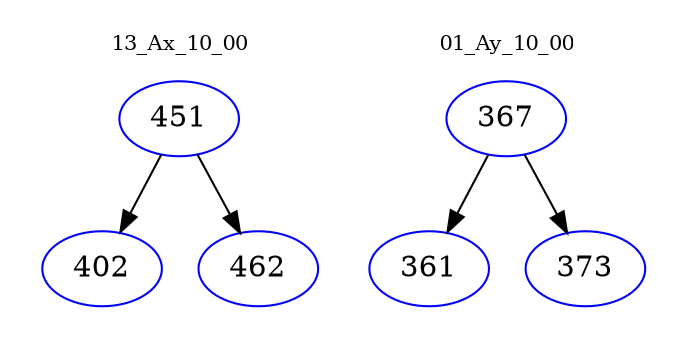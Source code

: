 digraph{
subgraph cluster_0 {
color = white
label = "13_Ax_10_00";
fontsize=10;
T0_451 [label="451", color="blue"]
T0_451 -> T0_402 [color="black"]
T0_402 [label="402", color="blue"]
T0_451 -> T0_462 [color="black"]
T0_462 [label="462", color="blue"]
}
subgraph cluster_1 {
color = white
label = "01_Ay_10_00";
fontsize=10;
T1_367 [label="367", color="blue"]
T1_367 -> T1_361 [color="black"]
T1_361 [label="361", color="blue"]
T1_367 -> T1_373 [color="black"]
T1_373 [label="373", color="blue"]
}
}
